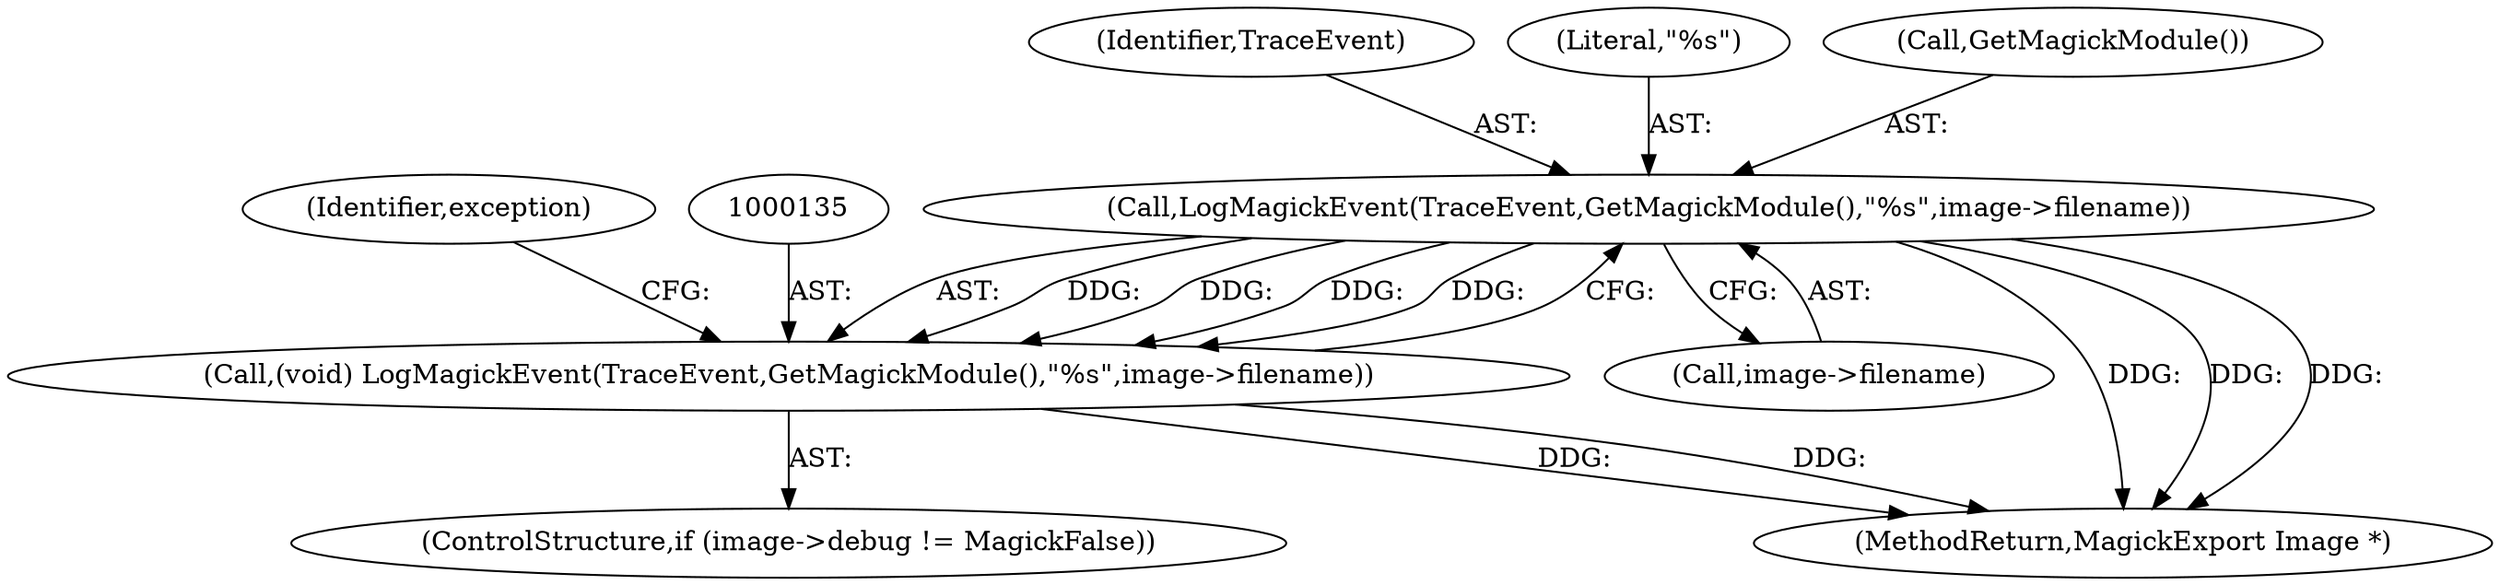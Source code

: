 digraph "0_ImageMagick6_35c7032723d85eee7318ff6c82f031fa2666b773@pointer" {
"1000136" [label="(Call,LogMagickEvent(TraceEvent,GetMagickModule(),\"%s\",image->filename))"];
"1000134" [label="(Call,(void) LogMagickEvent(TraceEvent,GetMagickModule(),\"%s\",image->filename))"];
"1000145" [label="(Identifier,exception)"];
"1000140" [label="(Call,image->filename)"];
"1000136" [label="(Call,LogMagickEvent(TraceEvent,GetMagickModule(),\"%s\",image->filename))"];
"1000137" [label="(Identifier,TraceEvent)"];
"1000139" [label="(Literal,\"%s\")"];
"1000893" [label="(MethodReturn,MagickExport Image *)"];
"1000134" [label="(Call,(void) LogMagickEvent(TraceEvent,GetMagickModule(),\"%s\",image->filename))"];
"1000138" [label="(Call,GetMagickModule())"];
"1000128" [label="(ControlStructure,if (image->debug != MagickFalse))"];
"1000136" -> "1000134"  [label="AST: "];
"1000136" -> "1000140"  [label="CFG: "];
"1000137" -> "1000136"  [label="AST: "];
"1000138" -> "1000136"  [label="AST: "];
"1000139" -> "1000136"  [label="AST: "];
"1000140" -> "1000136"  [label="AST: "];
"1000134" -> "1000136"  [label="CFG: "];
"1000136" -> "1000893"  [label="DDG: "];
"1000136" -> "1000893"  [label="DDG: "];
"1000136" -> "1000893"  [label="DDG: "];
"1000136" -> "1000134"  [label="DDG: "];
"1000136" -> "1000134"  [label="DDG: "];
"1000136" -> "1000134"  [label="DDG: "];
"1000136" -> "1000134"  [label="DDG: "];
"1000134" -> "1000128"  [label="AST: "];
"1000135" -> "1000134"  [label="AST: "];
"1000145" -> "1000134"  [label="CFG: "];
"1000134" -> "1000893"  [label="DDG: "];
"1000134" -> "1000893"  [label="DDG: "];
}
